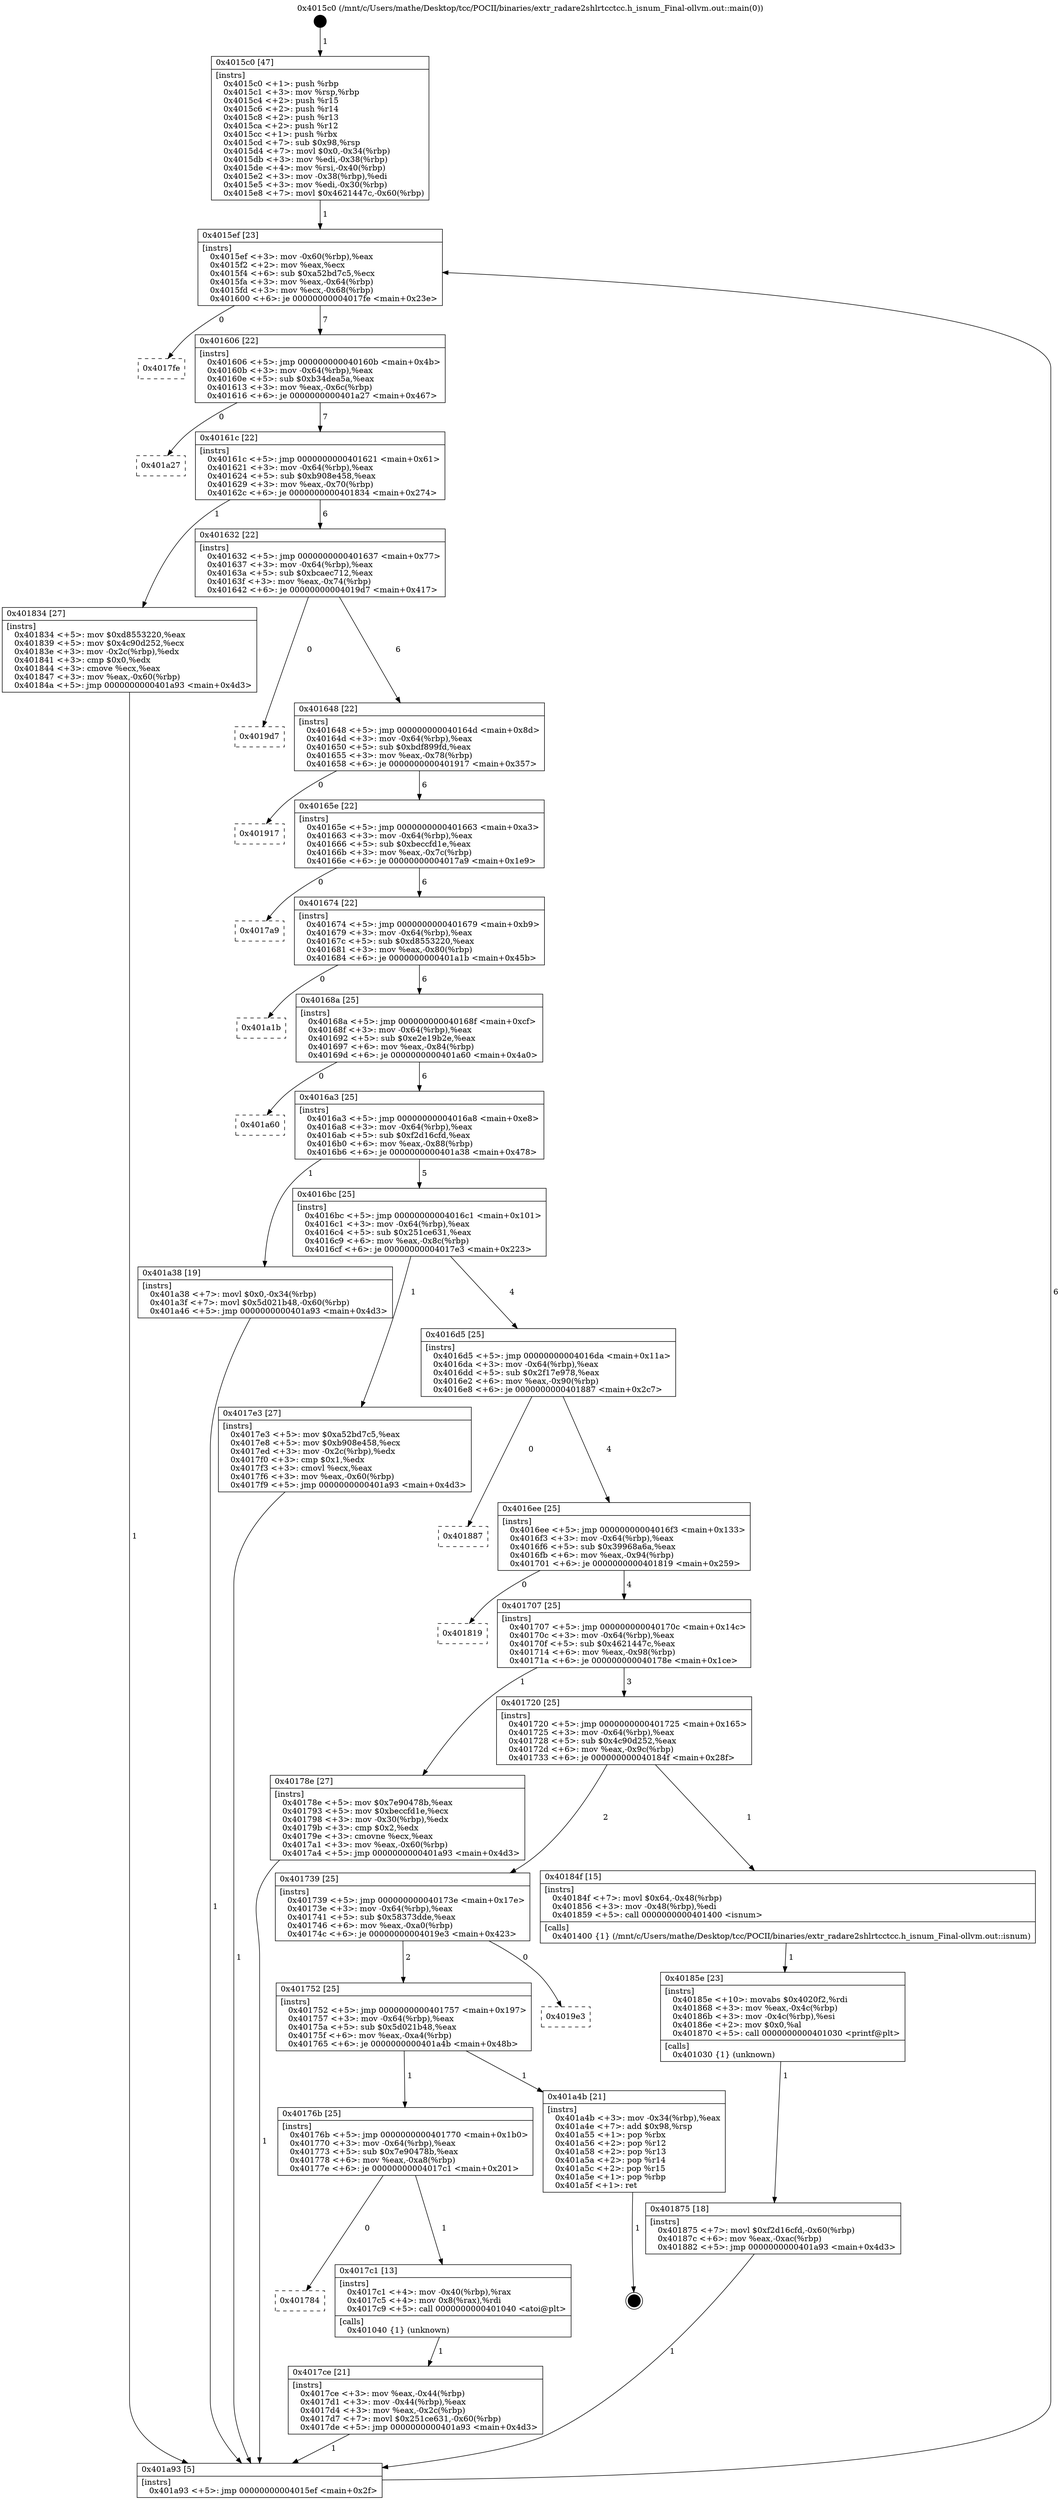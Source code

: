 digraph "0x4015c0" {
  label = "0x4015c0 (/mnt/c/Users/mathe/Desktop/tcc/POCII/binaries/extr_radare2shlrtcctcc.h_isnum_Final-ollvm.out::main(0))"
  labelloc = "t"
  node[shape=record]

  Entry [label="",width=0.3,height=0.3,shape=circle,fillcolor=black,style=filled]
  "0x4015ef" [label="{
     0x4015ef [23]\l
     | [instrs]\l
     &nbsp;&nbsp;0x4015ef \<+3\>: mov -0x60(%rbp),%eax\l
     &nbsp;&nbsp;0x4015f2 \<+2\>: mov %eax,%ecx\l
     &nbsp;&nbsp;0x4015f4 \<+6\>: sub $0xa52bd7c5,%ecx\l
     &nbsp;&nbsp;0x4015fa \<+3\>: mov %eax,-0x64(%rbp)\l
     &nbsp;&nbsp;0x4015fd \<+3\>: mov %ecx,-0x68(%rbp)\l
     &nbsp;&nbsp;0x401600 \<+6\>: je 00000000004017fe \<main+0x23e\>\l
  }"]
  "0x4017fe" [label="{
     0x4017fe\l
  }", style=dashed]
  "0x401606" [label="{
     0x401606 [22]\l
     | [instrs]\l
     &nbsp;&nbsp;0x401606 \<+5\>: jmp 000000000040160b \<main+0x4b\>\l
     &nbsp;&nbsp;0x40160b \<+3\>: mov -0x64(%rbp),%eax\l
     &nbsp;&nbsp;0x40160e \<+5\>: sub $0xb34dea5a,%eax\l
     &nbsp;&nbsp;0x401613 \<+3\>: mov %eax,-0x6c(%rbp)\l
     &nbsp;&nbsp;0x401616 \<+6\>: je 0000000000401a27 \<main+0x467\>\l
  }"]
  Exit [label="",width=0.3,height=0.3,shape=circle,fillcolor=black,style=filled,peripheries=2]
  "0x401a27" [label="{
     0x401a27\l
  }", style=dashed]
  "0x40161c" [label="{
     0x40161c [22]\l
     | [instrs]\l
     &nbsp;&nbsp;0x40161c \<+5\>: jmp 0000000000401621 \<main+0x61\>\l
     &nbsp;&nbsp;0x401621 \<+3\>: mov -0x64(%rbp),%eax\l
     &nbsp;&nbsp;0x401624 \<+5\>: sub $0xb908e458,%eax\l
     &nbsp;&nbsp;0x401629 \<+3\>: mov %eax,-0x70(%rbp)\l
     &nbsp;&nbsp;0x40162c \<+6\>: je 0000000000401834 \<main+0x274\>\l
  }"]
  "0x401875" [label="{
     0x401875 [18]\l
     | [instrs]\l
     &nbsp;&nbsp;0x401875 \<+7\>: movl $0xf2d16cfd,-0x60(%rbp)\l
     &nbsp;&nbsp;0x40187c \<+6\>: mov %eax,-0xac(%rbp)\l
     &nbsp;&nbsp;0x401882 \<+5\>: jmp 0000000000401a93 \<main+0x4d3\>\l
  }"]
  "0x401834" [label="{
     0x401834 [27]\l
     | [instrs]\l
     &nbsp;&nbsp;0x401834 \<+5\>: mov $0xd8553220,%eax\l
     &nbsp;&nbsp;0x401839 \<+5\>: mov $0x4c90d252,%ecx\l
     &nbsp;&nbsp;0x40183e \<+3\>: mov -0x2c(%rbp),%edx\l
     &nbsp;&nbsp;0x401841 \<+3\>: cmp $0x0,%edx\l
     &nbsp;&nbsp;0x401844 \<+3\>: cmove %ecx,%eax\l
     &nbsp;&nbsp;0x401847 \<+3\>: mov %eax,-0x60(%rbp)\l
     &nbsp;&nbsp;0x40184a \<+5\>: jmp 0000000000401a93 \<main+0x4d3\>\l
  }"]
  "0x401632" [label="{
     0x401632 [22]\l
     | [instrs]\l
     &nbsp;&nbsp;0x401632 \<+5\>: jmp 0000000000401637 \<main+0x77\>\l
     &nbsp;&nbsp;0x401637 \<+3\>: mov -0x64(%rbp),%eax\l
     &nbsp;&nbsp;0x40163a \<+5\>: sub $0xbcaec712,%eax\l
     &nbsp;&nbsp;0x40163f \<+3\>: mov %eax,-0x74(%rbp)\l
     &nbsp;&nbsp;0x401642 \<+6\>: je 00000000004019d7 \<main+0x417\>\l
  }"]
  "0x40185e" [label="{
     0x40185e [23]\l
     | [instrs]\l
     &nbsp;&nbsp;0x40185e \<+10\>: movabs $0x4020f2,%rdi\l
     &nbsp;&nbsp;0x401868 \<+3\>: mov %eax,-0x4c(%rbp)\l
     &nbsp;&nbsp;0x40186b \<+3\>: mov -0x4c(%rbp),%esi\l
     &nbsp;&nbsp;0x40186e \<+2\>: mov $0x0,%al\l
     &nbsp;&nbsp;0x401870 \<+5\>: call 0000000000401030 \<printf@plt\>\l
     | [calls]\l
     &nbsp;&nbsp;0x401030 \{1\} (unknown)\l
  }"]
  "0x4019d7" [label="{
     0x4019d7\l
  }", style=dashed]
  "0x401648" [label="{
     0x401648 [22]\l
     | [instrs]\l
     &nbsp;&nbsp;0x401648 \<+5\>: jmp 000000000040164d \<main+0x8d\>\l
     &nbsp;&nbsp;0x40164d \<+3\>: mov -0x64(%rbp),%eax\l
     &nbsp;&nbsp;0x401650 \<+5\>: sub $0xbdf899fd,%eax\l
     &nbsp;&nbsp;0x401655 \<+3\>: mov %eax,-0x78(%rbp)\l
     &nbsp;&nbsp;0x401658 \<+6\>: je 0000000000401917 \<main+0x357\>\l
  }"]
  "0x4017ce" [label="{
     0x4017ce [21]\l
     | [instrs]\l
     &nbsp;&nbsp;0x4017ce \<+3\>: mov %eax,-0x44(%rbp)\l
     &nbsp;&nbsp;0x4017d1 \<+3\>: mov -0x44(%rbp),%eax\l
     &nbsp;&nbsp;0x4017d4 \<+3\>: mov %eax,-0x2c(%rbp)\l
     &nbsp;&nbsp;0x4017d7 \<+7\>: movl $0x251ce631,-0x60(%rbp)\l
     &nbsp;&nbsp;0x4017de \<+5\>: jmp 0000000000401a93 \<main+0x4d3\>\l
  }"]
  "0x401917" [label="{
     0x401917\l
  }", style=dashed]
  "0x40165e" [label="{
     0x40165e [22]\l
     | [instrs]\l
     &nbsp;&nbsp;0x40165e \<+5\>: jmp 0000000000401663 \<main+0xa3\>\l
     &nbsp;&nbsp;0x401663 \<+3\>: mov -0x64(%rbp),%eax\l
     &nbsp;&nbsp;0x401666 \<+5\>: sub $0xbeccfd1e,%eax\l
     &nbsp;&nbsp;0x40166b \<+3\>: mov %eax,-0x7c(%rbp)\l
     &nbsp;&nbsp;0x40166e \<+6\>: je 00000000004017a9 \<main+0x1e9\>\l
  }"]
  "0x401784" [label="{
     0x401784\l
  }", style=dashed]
  "0x4017a9" [label="{
     0x4017a9\l
  }", style=dashed]
  "0x401674" [label="{
     0x401674 [22]\l
     | [instrs]\l
     &nbsp;&nbsp;0x401674 \<+5\>: jmp 0000000000401679 \<main+0xb9\>\l
     &nbsp;&nbsp;0x401679 \<+3\>: mov -0x64(%rbp),%eax\l
     &nbsp;&nbsp;0x40167c \<+5\>: sub $0xd8553220,%eax\l
     &nbsp;&nbsp;0x401681 \<+3\>: mov %eax,-0x80(%rbp)\l
     &nbsp;&nbsp;0x401684 \<+6\>: je 0000000000401a1b \<main+0x45b\>\l
  }"]
  "0x4017c1" [label="{
     0x4017c1 [13]\l
     | [instrs]\l
     &nbsp;&nbsp;0x4017c1 \<+4\>: mov -0x40(%rbp),%rax\l
     &nbsp;&nbsp;0x4017c5 \<+4\>: mov 0x8(%rax),%rdi\l
     &nbsp;&nbsp;0x4017c9 \<+5\>: call 0000000000401040 \<atoi@plt\>\l
     | [calls]\l
     &nbsp;&nbsp;0x401040 \{1\} (unknown)\l
  }"]
  "0x401a1b" [label="{
     0x401a1b\l
  }", style=dashed]
  "0x40168a" [label="{
     0x40168a [25]\l
     | [instrs]\l
     &nbsp;&nbsp;0x40168a \<+5\>: jmp 000000000040168f \<main+0xcf\>\l
     &nbsp;&nbsp;0x40168f \<+3\>: mov -0x64(%rbp),%eax\l
     &nbsp;&nbsp;0x401692 \<+5\>: sub $0xe2e19b2e,%eax\l
     &nbsp;&nbsp;0x401697 \<+6\>: mov %eax,-0x84(%rbp)\l
     &nbsp;&nbsp;0x40169d \<+6\>: je 0000000000401a60 \<main+0x4a0\>\l
  }"]
  "0x40176b" [label="{
     0x40176b [25]\l
     | [instrs]\l
     &nbsp;&nbsp;0x40176b \<+5\>: jmp 0000000000401770 \<main+0x1b0\>\l
     &nbsp;&nbsp;0x401770 \<+3\>: mov -0x64(%rbp),%eax\l
     &nbsp;&nbsp;0x401773 \<+5\>: sub $0x7e90478b,%eax\l
     &nbsp;&nbsp;0x401778 \<+6\>: mov %eax,-0xa8(%rbp)\l
     &nbsp;&nbsp;0x40177e \<+6\>: je 00000000004017c1 \<main+0x201\>\l
  }"]
  "0x401a60" [label="{
     0x401a60\l
  }", style=dashed]
  "0x4016a3" [label="{
     0x4016a3 [25]\l
     | [instrs]\l
     &nbsp;&nbsp;0x4016a3 \<+5\>: jmp 00000000004016a8 \<main+0xe8\>\l
     &nbsp;&nbsp;0x4016a8 \<+3\>: mov -0x64(%rbp),%eax\l
     &nbsp;&nbsp;0x4016ab \<+5\>: sub $0xf2d16cfd,%eax\l
     &nbsp;&nbsp;0x4016b0 \<+6\>: mov %eax,-0x88(%rbp)\l
     &nbsp;&nbsp;0x4016b6 \<+6\>: je 0000000000401a38 \<main+0x478\>\l
  }"]
  "0x401a4b" [label="{
     0x401a4b [21]\l
     | [instrs]\l
     &nbsp;&nbsp;0x401a4b \<+3\>: mov -0x34(%rbp),%eax\l
     &nbsp;&nbsp;0x401a4e \<+7\>: add $0x98,%rsp\l
     &nbsp;&nbsp;0x401a55 \<+1\>: pop %rbx\l
     &nbsp;&nbsp;0x401a56 \<+2\>: pop %r12\l
     &nbsp;&nbsp;0x401a58 \<+2\>: pop %r13\l
     &nbsp;&nbsp;0x401a5a \<+2\>: pop %r14\l
     &nbsp;&nbsp;0x401a5c \<+2\>: pop %r15\l
     &nbsp;&nbsp;0x401a5e \<+1\>: pop %rbp\l
     &nbsp;&nbsp;0x401a5f \<+1\>: ret\l
  }"]
  "0x401a38" [label="{
     0x401a38 [19]\l
     | [instrs]\l
     &nbsp;&nbsp;0x401a38 \<+7\>: movl $0x0,-0x34(%rbp)\l
     &nbsp;&nbsp;0x401a3f \<+7\>: movl $0x5d021b48,-0x60(%rbp)\l
     &nbsp;&nbsp;0x401a46 \<+5\>: jmp 0000000000401a93 \<main+0x4d3\>\l
  }"]
  "0x4016bc" [label="{
     0x4016bc [25]\l
     | [instrs]\l
     &nbsp;&nbsp;0x4016bc \<+5\>: jmp 00000000004016c1 \<main+0x101\>\l
     &nbsp;&nbsp;0x4016c1 \<+3\>: mov -0x64(%rbp),%eax\l
     &nbsp;&nbsp;0x4016c4 \<+5\>: sub $0x251ce631,%eax\l
     &nbsp;&nbsp;0x4016c9 \<+6\>: mov %eax,-0x8c(%rbp)\l
     &nbsp;&nbsp;0x4016cf \<+6\>: je 00000000004017e3 \<main+0x223\>\l
  }"]
  "0x401752" [label="{
     0x401752 [25]\l
     | [instrs]\l
     &nbsp;&nbsp;0x401752 \<+5\>: jmp 0000000000401757 \<main+0x197\>\l
     &nbsp;&nbsp;0x401757 \<+3\>: mov -0x64(%rbp),%eax\l
     &nbsp;&nbsp;0x40175a \<+5\>: sub $0x5d021b48,%eax\l
     &nbsp;&nbsp;0x40175f \<+6\>: mov %eax,-0xa4(%rbp)\l
     &nbsp;&nbsp;0x401765 \<+6\>: je 0000000000401a4b \<main+0x48b\>\l
  }"]
  "0x4017e3" [label="{
     0x4017e3 [27]\l
     | [instrs]\l
     &nbsp;&nbsp;0x4017e3 \<+5\>: mov $0xa52bd7c5,%eax\l
     &nbsp;&nbsp;0x4017e8 \<+5\>: mov $0xb908e458,%ecx\l
     &nbsp;&nbsp;0x4017ed \<+3\>: mov -0x2c(%rbp),%edx\l
     &nbsp;&nbsp;0x4017f0 \<+3\>: cmp $0x1,%edx\l
     &nbsp;&nbsp;0x4017f3 \<+3\>: cmovl %ecx,%eax\l
     &nbsp;&nbsp;0x4017f6 \<+3\>: mov %eax,-0x60(%rbp)\l
     &nbsp;&nbsp;0x4017f9 \<+5\>: jmp 0000000000401a93 \<main+0x4d3\>\l
  }"]
  "0x4016d5" [label="{
     0x4016d5 [25]\l
     | [instrs]\l
     &nbsp;&nbsp;0x4016d5 \<+5\>: jmp 00000000004016da \<main+0x11a\>\l
     &nbsp;&nbsp;0x4016da \<+3\>: mov -0x64(%rbp),%eax\l
     &nbsp;&nbsp;0x4016dd \<+5\>: sub $0x2f17e978,%eax\l
     &nbsp;&nbsp;0x4016e2 \<+6\>: mov %eax,-0x90(%rbp)\l
     &nbsp;&nbsp;0x4016e8 \<+6\>: je 0000000000401887 \<main+0x2c7\>\l
  }"]
  "0x4019e3" [label="{
     0x4019e3\l
  }", style=dashed]
  "0x401887" [label="{
     0x401887\l
  }", style=dashed]
  "0x4016ee" [label="{
     0x4016ee [25]\l
     | [instrs]\l
     &nbsp;&nbsp;0x4016ee \<+5\>: jmp 00000000004016f3 \<main+0x133\>\l
     &nbsp;&nbsp;0x4016f3 \<+3\>: mov -0x64(%rbp),%eax\l
     &nbsp;&nbsp;0x4016f6 \<+5\>: sub $0x39968a6a,%eax\l
     &nbsp;&nbsp;0x4016fb \<+6\>: mov %eax,-0x94(%rbp)\l
     &nbsp;&nbsp;0x401701 \<+6\>: je 0000000000401819 \<main+0x259\>\l
  }"]
  "0x401739" [label="{
     0x401739 [25]\l
     | [instrs]\l
     &nbsp;&nbsp;0x401739 \<+5\>: jmp 000000000040173e \<main+0x17e\>\l
     &nbsp;&nbsp;0x40173e \<+3\>: mov -0x64(%rbp),%eax\l
     &nbsp;&nbsp;0x401741 \<+5\>: sub $0x58373dde,%eax\l
     &nbsp;&nbsp;0x401746 \<+6\>: mov %eax,-0xa0(%rbp)\l
     &nbsp;&nbsp;0x40174c \<+6\>: je 00000000004019e3 \<main+0x423\>\l
  }"]
  "0x401819" [label="{
     0x401819\l
  }", style=dashed]
  "0x401707" [label="{
     0x401707 [25]\l
     | [instrs]\l
     &nbsp;&nbsp;0x401707 \<+5\>: jmp 000000000040170c \<main+0x14c\>\l
     &nbsp;&nbsp;0x40170c \<+3\>: mov -0x64(%rbp),%eax\l
     &nbsp;&nbsp;0x40170f \<+5\>: sub $0x4621447c,%eax\l
     &nbsp;&nbsp;0x401714 \<+6\>: mov %eax,-0x98(%rbp)\l
     &nbsp;&nbsp;0x40171a \<+6\>: je 000000000040178e \<main+0x1ce\>\l
  }"]
  "0x40184f" [label="{
     0x40184f [15]\l
     | [instrs]\l
     &nbsp;&nbsp;0x40184f \<+7\>: movl $0x64,-0x48(%rbp)\l
     &nbsp;&nbsp;0x401856 \<+3\>: mov -0x48(%rbp),%edi\l
     &nbsp;&nbsp;0x401859 \<+5\>: call 0000000000401400 \<isnum\>\l
     | [calls]\l
     &nbsp;&nbsp;0x401400 \{1\} (/mnt/c/Users/mathe/Desktop/tcc/POCII/binaries/extr_radare2shlrtcctcc.h_isnum_Final-ollvm.out::isnum)\l
  }"]
  "0x40178e" [label="{
     0x40178e [27]\l
     | [instrs]\l
     &nbsp;&nbsp;0x40178e \<+5\>: mov $0x7e90478b,%eax\l
     &nbsp;&nbsp;0x401793 \<+5\>: mov $0xbeccfd1e,%ecx\l
     &nbsp;&nbsp;0x401798 \<+3\>: mov -0x30(%rbp),%edx\l
     &nbsp;&nbsp;0x40179b \<+3\>: cmp $0x2,%edx\l
     &nbsp;&nbsp;0x40179e \<+3\>: cmovne %ecx,%eax\l
     &nbsp;&nbsp;0x4017a1 \<+3\>: mov %eax,-0x60(%rbp)\l
     &nbsp;&nbsp;0x4017a4 \<+5\>: jmp 0000000000401a93 \<main+0x4d3\>\l
  }"]
  "0x401720" [label="{
     0x401720 [25]\l
     | [instrs]\l
     &nbsp;&nbsp;0x401720 \<+5\>: jmp 0000000000401725 \<main+0x165\>\l
     &nbsp;&nbsp;0x401725 \<+3\>: mov -0x64(%rbp),%eax\l
     &nbsp;&nbsp;0x401728 \<+5\>: sub $0x4c90d252,%eax\l
     &nbsp;&nbsp;0x40172d \<+6\>: mov %eax,-0x9c(%rbp)\l
     &nbsp;&nbsp;0x401733 \<+6\>: je 000000000040184f \<main+0x28f\>\l
  }"]
  "0x401a93" [label="{
     0x401a93 [5]\l
     | [instrs]\l
     &nbsp;&nbsp;0x401a93 \<+5\>: jmp 00000000004015ef \<main+0x2f\>\l
  }"]
  "0x4015c0" [label="{
     0x4015c0 [47]\l
     | [instrs]\l
     &nbsp;&nbsp;0x4015c0 \<+1\>: push %rbp\l
     &nbsp;&nbsp;0x4015c1 \<+3\>: mov %rsp,%rbp\l
     &nbsp;&nbsp;0x4015c4 \<+2\>: push %r15\l
     &nbsp;&nbsp;0x4015c6 \<+2\>: push %r14\l
     &nbsp;&nbsp;0x4015c8 \<+2\>: push %r13\l
     &nbsp;&nbsp;0x4015ca \<+2\>: push %r12\l
     &nbsp;&nbsp;0x4015cc \<+1\>: push %rbx\l
     &nbsp;&nbsp;0x4015cd \<+7\>: sub $0x98,%rsp\l
     &nbsp;&nbsp;0x4015d4 \<+7\>: movl $0x0,-0x34(%rbp)\l
     &nbsp;&nbsp;0x4015db \<+3\>: mov %edi,-0x38(%rbp)\l
     &nbsp;&nbsp;0x4015de \<+4\>: mov %rsi,-0x40(%rbp)\l
     &nbsp;&nbsp;0x4015e2 \<+3\>: mov -0x38(%rbp),%edi\l
     &nbsp;&nbsp;0x4015e5 \<+3\>: mov %edi,-0x30(%rbp)\l
     &nbsp;&nbsp;0x4015e8 \<+7\>: movl $0x4621447c,-0x60(%rbp)\l
  }"]
  Entry -> "0x4015c0" [label=" 1"]
  "0x4015ef" -> "0x4017fe" [label=" 0"]
  "0x4015ef" -> "0x401606" [label=" 7"]
  "0x401a4b" -> Exit [label=" 1"]
  "0x401606" -> "0x401a27" [label=" 0"]
  "0x401606" -> "0x40161c" [label=" 7"]
  "0x401a38" -> "0x401a93" [label=" 1"]
  "0x40161c" -> "0x401834" [label=" 1"]
  "0x40161c" -> "0x401632" [label=" 6"]
  "0x401875" -> "0x401a93" [label=" 1"]
  "0x401632" -> "0x4019d7" [label=" 0"]
  "0x401632" -> "0x401648" [label=" 6"]
  "0x40185e" -> "0x401875" [label=" 1"]
  "0x401648" -> "0x401917" [label=" 0"]
  "0x401648" -> "0x40165e" [label=" 6"]
  "0x40184f" -> "0x40185e" [label=" 1"]
  "0x40165e" -> "0x4017a9" [label=" 0"]
  "0x40165e" -> "0x401674" [label=" 6"]
  "0x401834" -> "0x401a93" [label=" 1"]
  "0x401674" -> "0x401a1b" [label=" 0"]
  "0x401674" -> "0x40168a" [label=" 6"]
  "0x4017e3" -> "0x401a93" [label=" 1"]
  "0x40168a" -> "0x401a60" [label=" 0"]
  "0x40168a" -> "0x4016a3" [label=" 6"]
  "0x4017c1" -> "0x4017ce" [label=" 1"]
  "0x4016a3" -> "0x401a38" [label=" 1"]
  "0x4016a3" -> "0x4016bc" [label=" 5"]
  "0x40176b" -> "0x401784" [label=" 0"]
  "0x4016bc" -> "0x4017e3" [label=" 1"]
  "0x4016bc" -> "0x4016d5" [label=" 4"]
  "0x4017ce" -> "0x401a93" [label=" 1"]
  "0x4016d5" -> "0x401887" [label=" 0"]
  "0x4016d5" -> "0x4016ee" [label=" 4"]
  "0x401752" -> "0x40176b" [label=" 1"]
  "0x4016ee" -> "0x401819" [label=" 0"]
  "0x4016ee" -> "0x401707" [label=" 4"]
  "0x40176b" -> "0x4017c1" [label=" 1"]
  "0x401707" -> "0x40178e" [label=" 1"]
  "0x401707" -> "0x401720" [label=" 3"]
  "0x40178e" -> "0x401a93" [label=" 1"]
  "0x4015c0" -> "0x4015ef" [label=" 1"]
  "0x401a93" -> "0x4015ef" [label=" 6"]
  "0x401739" -> "0x401752" [label=" 2"]
  "0x401720" -> "0x40184f" [label=" 1"]
  "0x401720" -> "0x401739" [label=" 2"]
  "0x401752" -> "0x401a4b" [label=" 1"]
  "0x401739" -> "0x4019e3" [label=" 0"]
}
